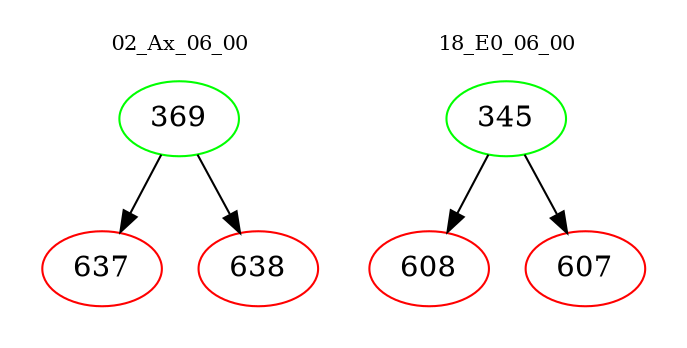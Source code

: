 digraph{
subgraph cluster_0 {
color = white
label = "02_Ax_06_00";
fontsize=10;
T0_369 [label="369", color="green"]
T0_369 -> T0_637 [color="black"]
T0_637 [label="637", color="red"]
T0_369 -> T0_638 [color="black"]
T0_638 [label="638", color="red"]
}
subgraph cluster_1 {
color = white
label = "18_E0_06_00";
fontsize=10;
T1_345 [label="345", color="green"]
T1_345 -> T1_608 [color="black"]
T1_608 [label="608", color="red"]
T1_345 -> T1_607 [color="black"]
T1_607 [label="607", color="red"]
}
}
